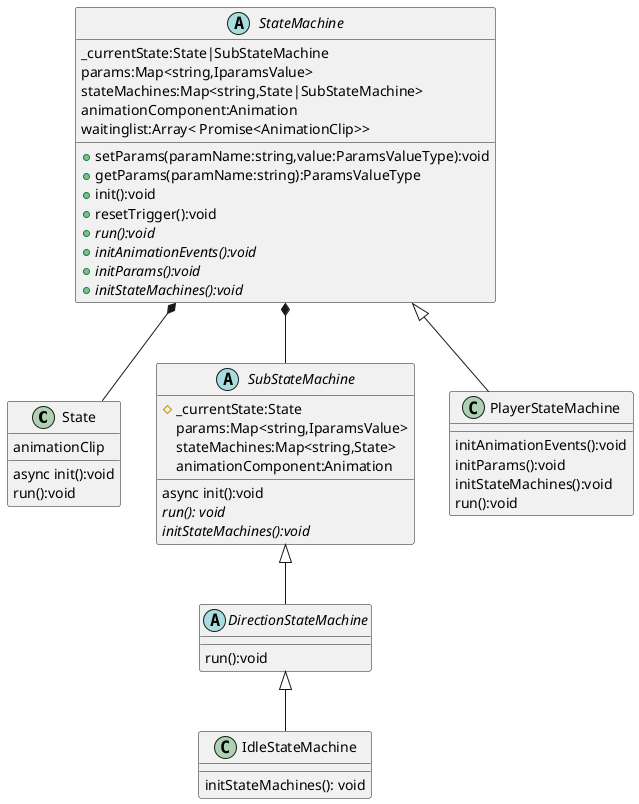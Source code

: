 @startuml
class State{
animationClip
async init():void
run():void
}
abstract class StateMachine{
_currentState:State|SubStateMachine
params:Map<string,IparamsValue>
stateMachines:Map<string,State|SubStateMachine>
animationComponent:Animation
waitinglist:Array< Promise<AnimationClip>>
+setParams(paramName:string,value:ParamsValueType):void
+getParams(paramName:string):ParamsValueType
+init():void
+resetTrigger():void
+{abstract} run():void
+{abstract} initAnimationEvents():void
+{abstract} initParams():void
+{abstract} initStateMachines():void
}
abstract class SubStateMachine{
  # _currentState:State
  params:Map<string,IparamsValue>
  stateMachines:Map<string,State>
  animationComponent:Animation
async init():void
{abstract} run(): void
{abstract} initStateMachines():void
}
abstract class DirectionStateMachine{
run():void
}
class PlayerStateMachine{
initAnimationEvents():void
initParams():void
initStateMachines():void
run():void
}
class IdleStateMachine{
initStateMachines(): void
}
' 组合关系
StateMachine *-- State
StateMachine *-- SubStateMachine
' 继承关系
SubStateMachine<|-- DirectionStateMachine
StateMachine<|--PlayerStateMachine
DirectionStateMachine<|--IdleStateMachine
@enduml
